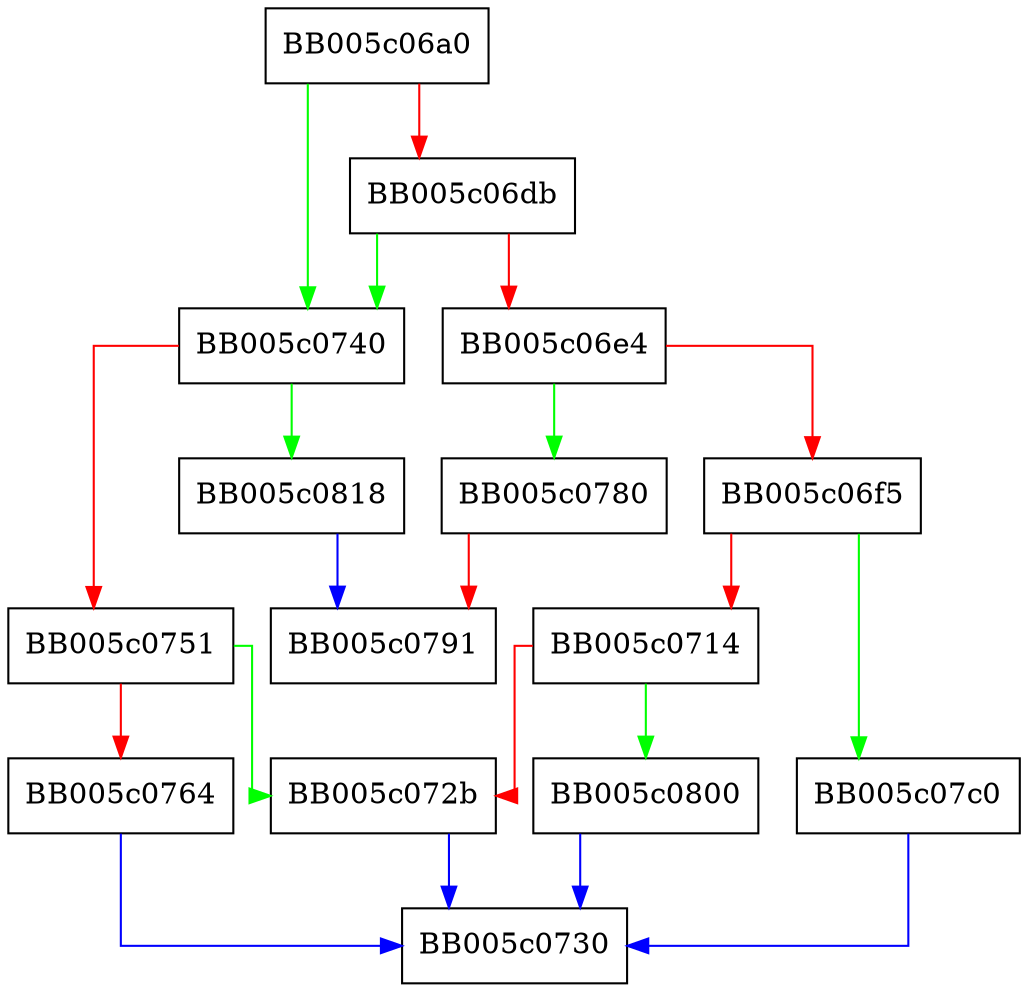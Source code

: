 digraph EVP_default_properties_enable_fips {
  node [shape="box"];
  graph [splines=ortho];
  BB005c06a0 -> BB005c0740 [color="green"];
  BB005c06a0 -> BB005c06db [color="red"];
  BB005c06db -> BB005c0740 [color="green"];
  BB005c06db -> BB005c06e4 [color="red"];
  BB005c06e4 -> BB005c0780 [color="green"];
  BB005c06e4 -> BB005c06f5 [color="red"];
  BB005c06f5 -> BB005c07c0 [color="green"];
  BB005c06f5 -> BB005c0714 [color="red"];
  BB005c0714 -> BB005c0800 [color="green"];
  BB005c0714 -> BB005c072b [color="red"];
  BB005c072b -> BB005c0730 [color="blue"];
  BB005c0740 -> BB005c0818 [color="green"];
  BB005c0740 -> BB005c0751 [color="red"];
  BB005c0751 -> BB005c072b [color="green"];
  BB005c0751 -> BB005c0764 [color="red"];
  BB005c0764 -> BB005c0730 [color="blue"];
  BB005c0780 -> BB005c0791 [color="red"];
  BB005c07c0 -> BB005c0730 [color="blue"];
  BB005c0800 -> BB005c0730 [color="blue"];
  BB005c0818 -> BB005c0791 [color="blue"];
}